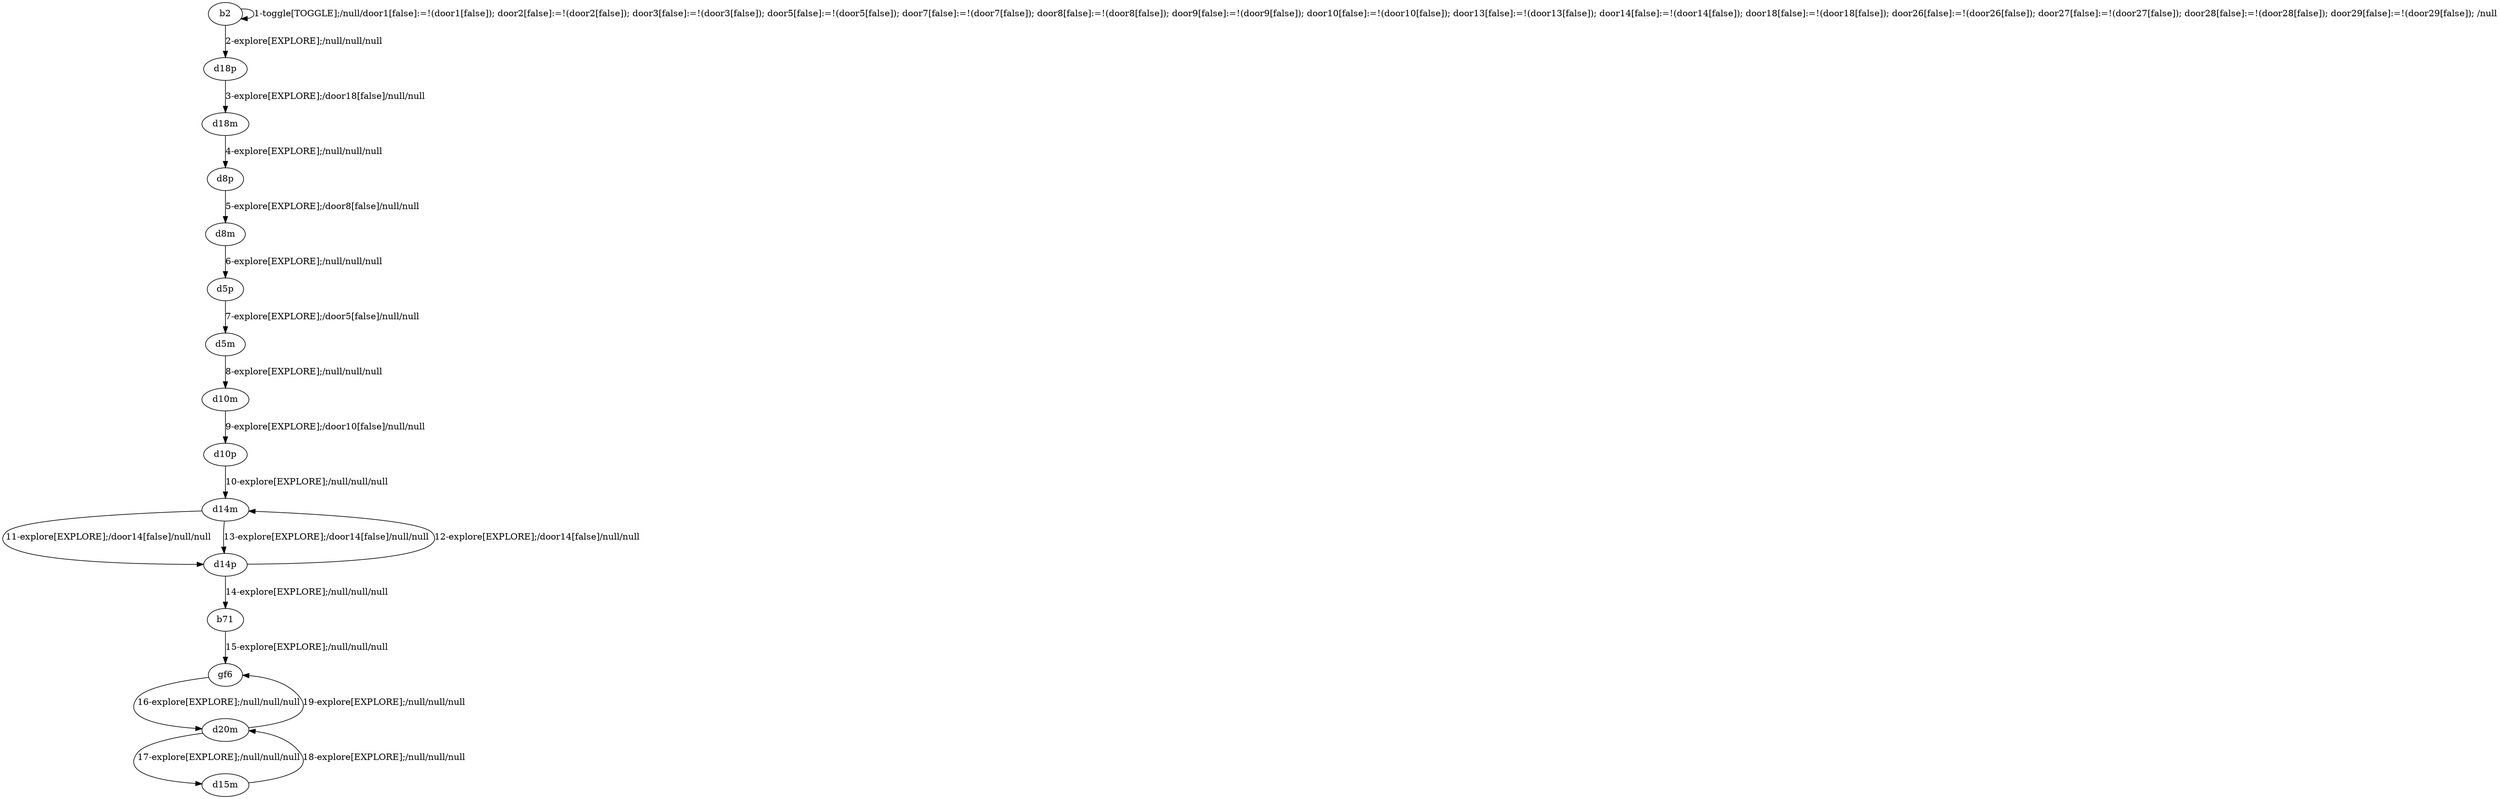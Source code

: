 # Total number of goals covered by this test: 2
# d20m --> gf6
# d15m --> d20m

digraph g {
"b2" -> "b2" [label = "1-toggle[TOGGLE];/null/door1[false]:=!(door1[false]); door2[false]:=!(door2[false]); door3[false]:=!(door3[false]); door5[false]:=!(door5[false]); door7[false]:=!(door7[false]); door8[false]:=!(door8[false]); door9[false]:=!(door9[false]); door10[false]:=!(door10[false]); door13[false]:=!(door13[false]); door14[false]:=!(door14[false]); door18[false]:=!(door18[false]); door26[false]:=!(door26[false]); door27[false]:=!(door27[false]); door28[false]:=!(door28[false]); door29[false]:=!(door29[false]); /null"];
"b2" -> "d18p" [label = "2-explore[EXPLORE];/null/null/null"];
"d18p" -> "d18m" [label = "3-explore[EXPLORE];/door18[false]/null/null"];
"d18m" -> "d8p" [label = "4-explore[EXPLORE];/null/null/null"];
"d8p" -> "d8m" [label = "5-explore[EXPLORE];/door8[false]/null/null"];
"d8m" -> "d5p" [label = "6-explore[EXPLORE];/null/null/null"];
"d5p" -> "d5m" [label = "7-explore[EXPLORE];/door5[false]/null/null"];
"d5m" -> "d10m" [label = "8-explore[EXPLORE];/null/null/null"];
"d10m" -> "d10p" [label = "9-explore[EXPLORE];/door10[false]/null/null"];
"d10p" -> "d14m" [label = "10-explore[EXPLORE];/null/null/null"];
"d14m" -> "d14p" [label = "11-explore[EXPLORE];/door14[false]/null/null"];
"d14p" -> "d14m" [label = "12-explore[EXPLORE];/door14[false]/null/null"];
"d14m" -> "d14p" [label = "13-explore[EXPLORE];/door14[false]/null/null"];
"d14p" -> "b71" [label = "14-explore[EXPLORE];/null/null/null"];
"b71" -> "gf6" [label = "15-explore[EXPLORE];/null/null/null"];
"gf6" -> "d20m" [label = "16-explore[EXPLORE];/null/null/null"];
"d20m" -> "d15m" [label = "17-explore[EXPLORE];/null/null/null"];
"d15m" -> "d20m" [label = "18-explore[EXPLORE];/null/null/null"];
"d20m" -> "gf6" [label = "19-explore[EXPLORE];/null/null/null"];
}